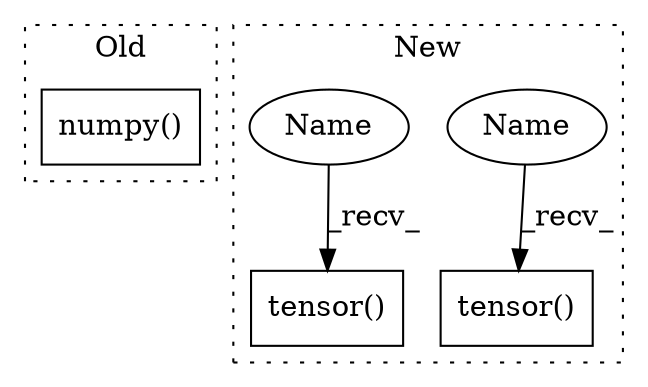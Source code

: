 digraph G {
subgraph cluster0 {
1 [label="numpy()" a="75" s="41418" l="30" shape="box"];
label = "Old";
style="dotted";
}
subgraph cluster1 {
2 [label="tensor()" a="75" s="41589,41634" l="13,22" shape="box"];
3 [label="tensor()" a="75" s="41528,41570" l="13,1" shape="box"];
4 [label="Name" a="87" s="41528" l="5" shape="ellipse"];
5 [label="Name" a="87" s="41589" l="5" shape="ellipse"];
label = "New";
style="dotted";
}
4 -> 3 [label="_recv_"];
5 -> 2 [label="_recv_"];
}